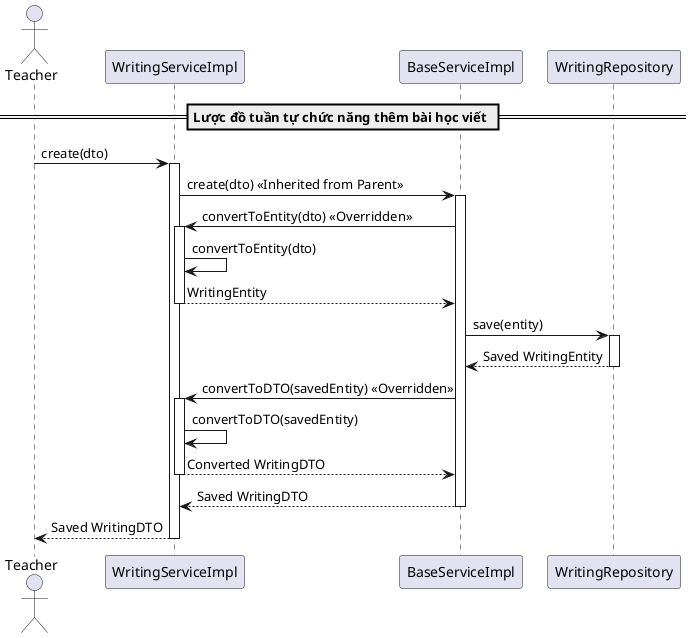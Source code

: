 @startuml createWriting

actor Teacher
participant "WritingServiceImpl" as WritingService
participant "BaseServiceImpl" as BaseService
participant "WritingRepository" as Repository

== Lược đồ tuần tự chức năng thêm bài học viết ==
Teacher -> WritingService: create(dto)
activate WritingService

WritingService -> BaseService: create(dto) << Inherited from Parent >>
activate BaseService

BaseService -> WritingService: convertToEntity(dto) << Overridden >>
activate WritingService
WritingService -> WritingService: convertToEntity(dto)
WritingService --> BaseService: WritingEntity
deactivate WritingService

BaseService -> Repository: save(entity)
activate Repository
Repository --> BaseService: Saved WritingEntity
deactivate Repository

BaseService -> WritingService: convertToDTO(savedEntity) << Overridden >>
activate WritingService
WritingService -> WritingService: convertToDTO(savedEntity)
WritingService --> BaseService: Converted WritingDTO
deactivate WritingService

BaseService --> WritingService: Saved WritingDTO
deactivate BaseService

WritingService --> Teacher: Saved WritingDTO
deactivate WritingService

@enduml
